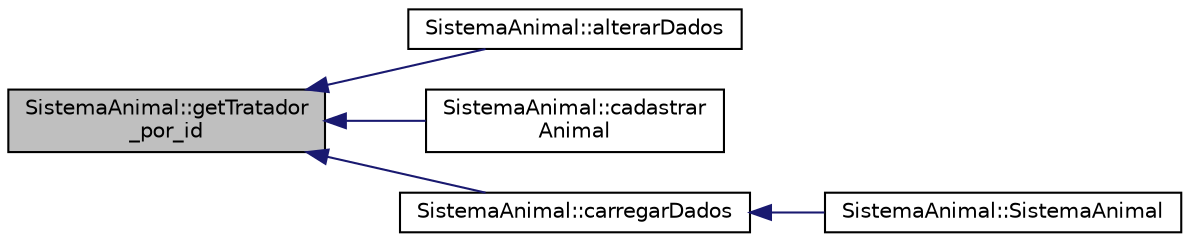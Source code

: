 digraph "SistemaAnimal::getTratador_por_id"
{
  edge [fontname="Helvetica",fontsize="10",labelfontname="Helvetica",labelfontsize="10"];
  node [fontname="Helvetica",fontsize="10",shape=record];
  rankdir="LR";
  Node84 [label="SistemaAnimal::getTratador\l_por_id",height=0.2,width=0.4,color="black", fillcolor="grey75", style="filled", fontcolor="black"];
  Node84 -> Node85 [dir="back",color="midnightblue",fontsize="10",style="solid",fontname="Helvetica"];
  Node85 [label="SistemaAnimal::alterarDados",height=0.2,width=0.4,color="black", fillcolor="white", style="filled",URL="$class_sistema_animal.html#a3eab13a33419fa9889a625daf0d713a5"];
  Node84 -> Node86 [dir="back",color="midnightblue",fontsize="10",style="solid",fontname="Helvetica"];
  Node86 [label="SistemaAnimal::cadastrar\lAnimal",height=0.2,width=0.4,color="black", fillcolor="white", style="filled",URL="$class_sistema_animal.html#a3a5bb8c67bdddd7c2e0d560a2a6fafa3"];
  Node84 -> Node87 [dir="back",color="midnightblue",fontsize="10",style="solid",fontname="Helvetica"];
  Node87 [label="SistemaAnimal::carregarDados",height=0.2,width=0.4,color="black", fillcolor="white", style="filled",URL="$class_sistema_animal.html#a755275f6b95a878f41db3a8dee4c3192"];
  Node87 -> Node88 [dir="back",color="midnightblue",fontsize="10",style="solid",fontname="Helvetica"];
  Node88 [label="SistemaAnimal::SistemaAnimal",height=0.2,width=0.4,color="black", fillcolor="white", style="filled",URL="$class_sistema_animal.html#a99b48fbbf2219bc7b496da652c0823a0"];
}
